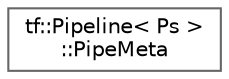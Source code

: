 digraph "类继承关系图"
{
 // LATEX_PDF_SIZE
  bgcolor="transparent";
  edge [fontname=Helvetica,fontsize=10,labelfontname=Helvetica,labelfontsize=10];
  node [fontname=Helvetica,fontsize=10,shape=box,height=0.2,width=0.4];
  rankdir="LR";
  Node0 [id="Node000000",label="tf::Pipeline\< Ps \>\l::PipeMeta",height=0.2,width=0.4,color="grey40", fillcolor="white", style="filled",URL="$structtf_1_1_pipeline_1_1_pipe_meta.html",tooltip=" "];
}
